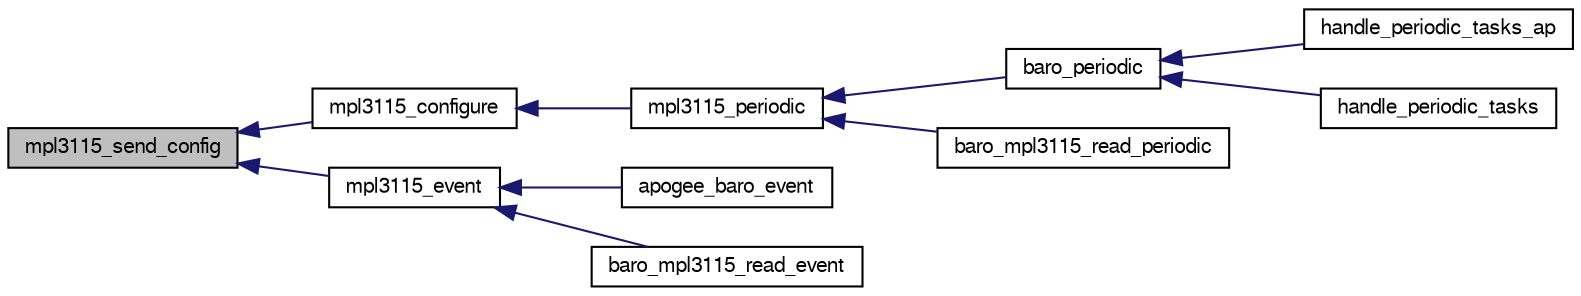 digraph "mpl3115_send_config"
{
  edge [fontname="FreeSans",fontsize="10",labelfontname="FreeSans",labelfontsize="10"];
  node [fontname="FreeSans",fontsize="10",shape=record];
  rankdir="LR";
  Node1 [label="mpl3115_send_config",height=0.2,width=0.4,color="black", fillcolor="grey75", style="filled", fontcolor="black"];
  Node1 -> Node2 [dir="back",color="midnightblue",fontsize="10",style="solid",fontname="FreeSans"];
  Node2 [label="mpl3115_configure",height=0.2,width=0.4,color="black", fillcolor="white", style="filled",URL="$mpl3115_8h.html#a9ada79887b547d1129b0f5747cb58b2c"];
  Node2 -> Node3 [dir="back",color="midnightblue",fontsize="10",style="solid",fontname="FreeSans"];
  Node3 [label="mpl3115_periodic",height=0.2,width=0.4,color="black", fillcolor="white", style="filled",URL="$mpl3115_8h.html#a82e215609eadefc64ac7198d2a1db1b6"];
  Node3 -> Node4 [dir="back",color="midnightblue",fontsize="10",style="solid",fontname="FreeSans"];
  Node4 [label="baro_periodic",height=0.2,width=0.4,color="black", fillcolor="white", style="filled",URL="$baro_8h.html#a23ed77c56ba44b3ed3cc3b8e378bdb00"];
  Node4 -> Node5 [dir="back",color="midnightblue",fontsize="10",style="solid",fontname="FreeSans"];
  Node5 [label="handle_periodic_tasks_ap",height=0.2,width=0.4,color="black", fillcolor="white", style="filled",URL="$fixedwing_2main__ap_8h.html#a43fd973b44bcc2c2583cf8287048212f"];
  Node4 -> Node6 [dir="back",color="midnightblue",fontsize="10",style="solid",fontname="FreeSans"];
  Node6 [label="handle_periodic_tasks",height=0.2,width=0.4,color="black", fillcolor="white", style="filled",URL="$rover_2main__ap_8h.html#ab79bb049ce85bf2ed3a75c6b12c02bcb"];
  Node3 -> Node7 [dir="back",color="midnightblue",fontsize="10",style="solid",fontname="FreeSans"];
  Node7 [label="baro_mpl3115_read_periodic",height=0.2,width=0.4,color="black", fillcolor="white", style="filled",URL="$baro__mpl3115_8h.html#a28dec6a30759de1ada1c88d5eab50d98"];
  Node1 -> Node8 [dir="back",color="midnightblue",fontsize="10",style="solid",fontname="FreeSans"];
  Node8 [label="mpl3115_event",height=0.2,width=0.4,color="black", fillcolor="white", style="filled",URL="$mpl3115_8h.html#aefe7f165c195ba90ae950ae74b388148"];
  Node8 -> Node9 [dir="back",color="midnightblue",fontsize="10",style="solid",fontname="FreeSans"];
  Node9 [label="apogee_baro_event",height=0.2,width=0.4,color="black", fillcolor="white", style="filled",URL="$apogee_2baro__board_8h.html#aa3cbc7633f7e6519b5da961e00fcb70d"];
  Node8 -> Node10 [dir="back",color="midnightblue",fontsize="10",style="solid",fontname="FreeSans"];
  Node10 [label="baro_mpl3115_read_event",height=0.2,width=0.4,color="black", fillcolor="white", style="filled",URL="$baro__mpl3115_8h.html#aac1cfc0ff91f0501266ae0bf4c8ddc9c"];
}
